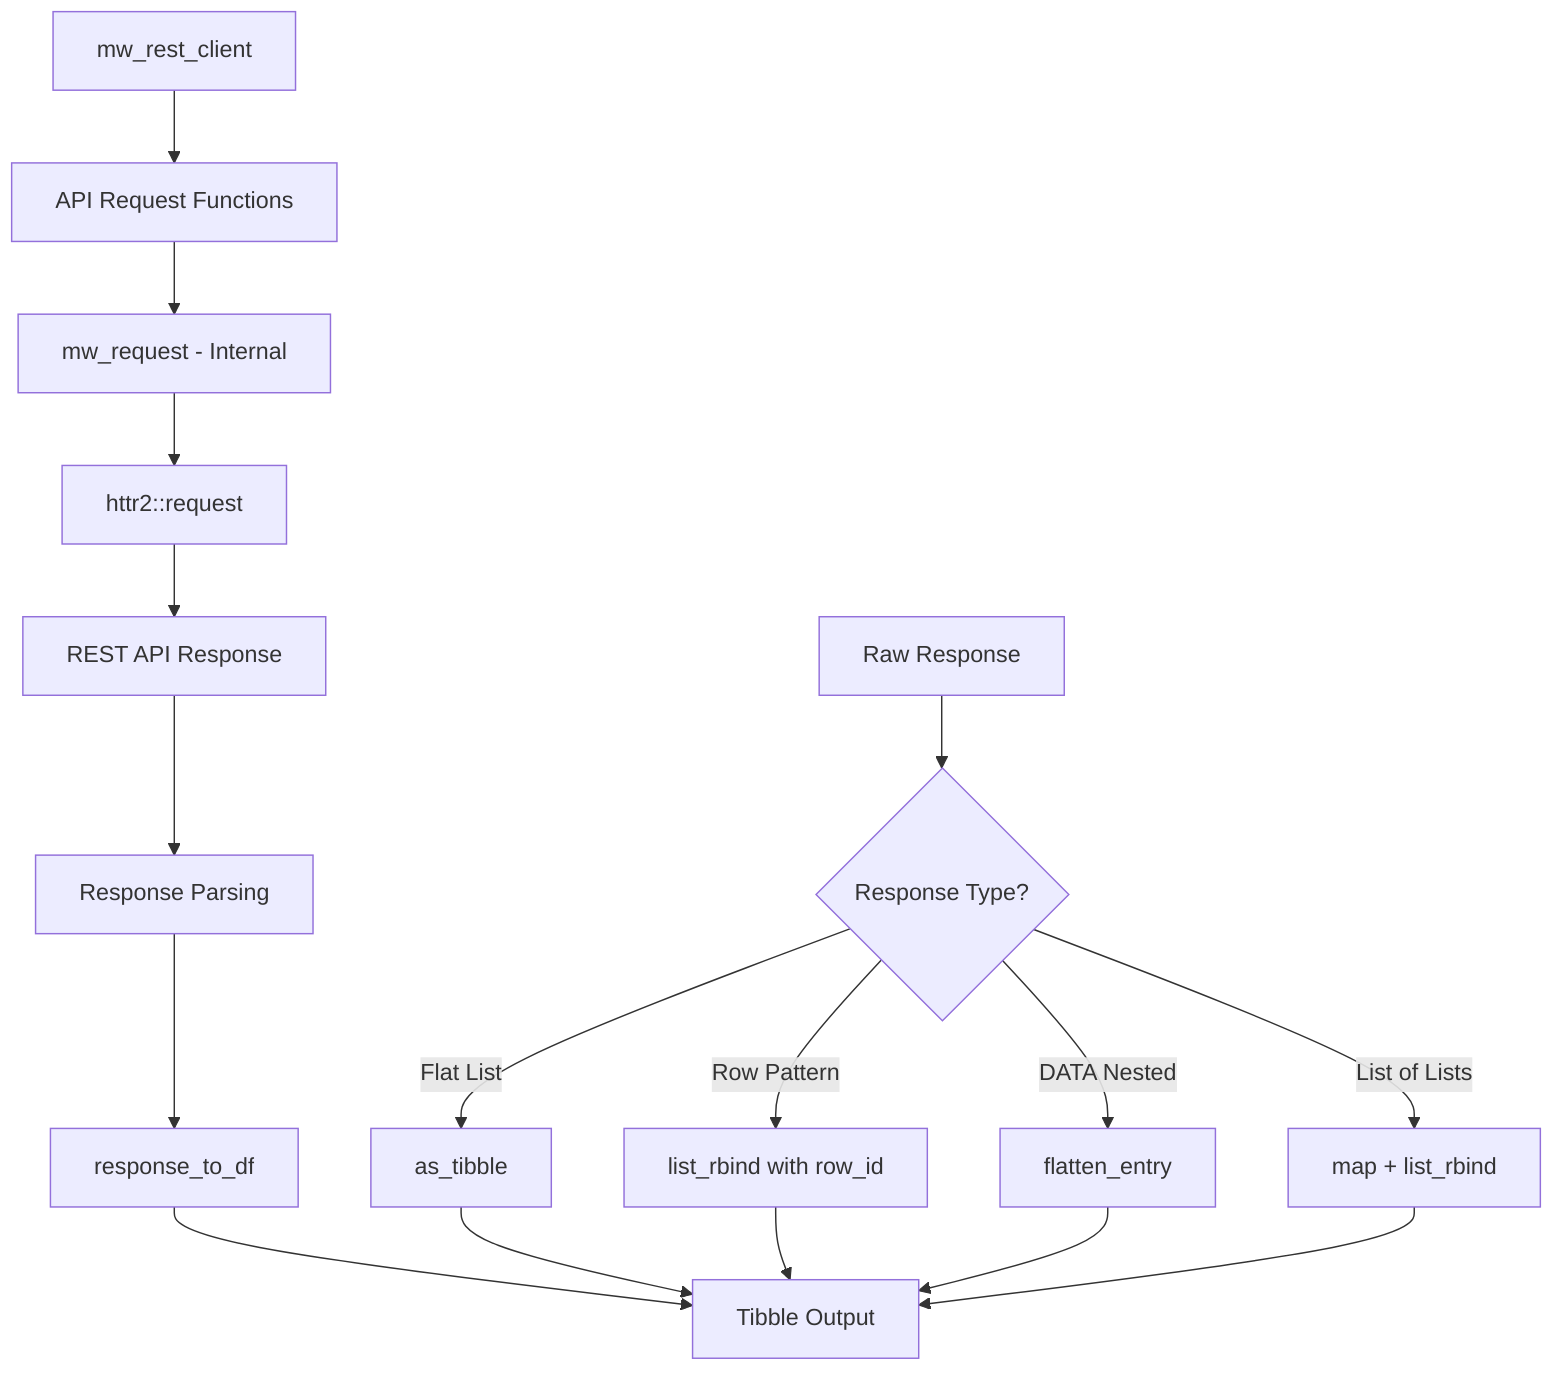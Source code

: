 graph TD
    A[mw_rest_client] --> B[API Request Functions]
    B --> C[mw_request - Internal]
    C --> D[httr2::request]
    D --> E[REST API Response]
    E --> F[Response Parsing]
    F --> G[response_to_df]
    G --> H[Tibble Output]

    I[Raw Response] --> J{Response Type?}
    J -->|Flat List| K[as_tibble]
    J -->|Row Pattern| L[list_rbind with row_id]
    J -->|DATA Nested| M[flatten_entry]
    J -->|List of Lists| N[map + list_rbind]

    K --> H
    L --> H
    M --> H
    N --> H